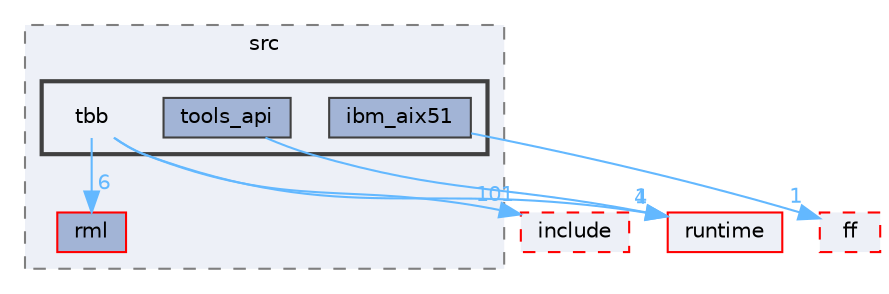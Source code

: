 digraph "external/taskflow/3rd-party/tbb/src/tbb"
{
 // LATEX_PDF_SIZE
  bgcolor="transparent";
  edge [fontname=Helvetica,fontsize=10,labelfontname=Helvetica,labelfontsize=10];
  node [fontname=Helvetica,fontsize=10,shape=box,height=0.2,width=0.4];
  compound=true
  subgraph clusterdir_14d61c6423156606d31604b4ad442164 {
    graph [ bgcolor="#edf0f7", pencolor="grey50", label="src", fontname=Helvetica,fontsize=10 style="filled,dashed", URL="dir_14d61c6423156606d31604b4ad442164.html",tooltip=""]
  dir_8ac49ca18f778db29134adb9fcac139c [label="rml", fillcolor="#a2b4d6", color="red", style="filled", URL="dir_8ac49ca18f778db29134adb9fcac139c.html",tooltip=""];
  subgraph clusterdir_6aae80996ac383cede5aa4d905dd8f6e {
    graph [ bgcolor="#edf0f7", pencolor="grey25", label="", fontname=Helvetica,fontsize=10 style="filled,bold", URL="dir_6aae80996ac383cede5aa4d905dd8f6e.html",tooltip=""]
    dir_6aae80996ac383cede5aa4d905dd8f6e [shape=plaintext, label="tbb"];
  dir_b07418c5f0fcdbdd5ab9cb76fd232530 [label="ibm_aix51", fillcolor="#a2b4d6", color="grey25", style="filled", URL="dir_b07418c5f0fcdbdd5ab9cb76fd232530.html",tooltip=""];
  dir_3506912d46f8d62a47e84690f554f674 [label="tools_api", fillcolor="#a2b4d6", color="grey25", style="filled", URL="dir_3506912d46f8d62a47e84690f554f674.html",tooltip=""];
  }
  }
  dir_76847c2e48732228b0d9f5df109ae853 [label="ff", fillcolor="#edf0f7", color="red", style="filled,dashed", URL="dir_76847c2e48732228b0d9f5df109ae853.html",tooltip=""];
  dir_9a108c806b4257aefe6c62ce1f799fad [label="include", fillcolor="#edf0f7", color="red", style="filled,dashed", URL="dir_9a108c806b4257aefe6c62ce1f799fad.html",tooltip=""];
  dir_cb031e414f281a658b23dddb30bb9d2c [label="runtime", fillcolor="#edf0f7", color="red", style="filled", URL="dir_cb031e414f281a658b23dddb30bb9d2c.html",tooltip=""];
  dir_6aae80996ac383cede5aa4d905dd8f6e->dir_8ac49ca18f778db29134adb9fcac139c [headlabel="6", labeldistance=1.5 headhref="dir_000825_000615.html" href="dir_000825_000615.html" color="steelblue1" fontcolor="steelblue1"];
  dir_6aae80996ac383cede5aa4d905dd8f6e->dir_9a108c806b4257aefe6c62ce1f799fad [headlabel="101", labeldistance=1.5 headhref="dir_000825_000389.html" href="dir_000825_000389.html" color="steelblue1" fontcolor="steelblue1"];
  dir_6aae80996ac383cede5aa4d905dd8f6e->dir_cb031e414f281a658b23dddb30bb9d2c [headlabel="4", labeldistance=1.5 headhref="dir_000825_000628.html" href="dir_000825_000628.html" color="steelblue1" fontcolor="steelblue1"];
  dir_b07418c5f0fcdbdd5ab9cb76fd232530->dir_76847c2e48732228b0d9f5df109ae853 [headlabel="1", labeldistance=1.5 headhref="dir_000375_000311.html" href="dir_000375_000311.html" color="steelblue1" fontcolor="steelblue1"];
  dir_3506912d46f8d62a47e84690f554f674->dir_cb031e414f281a658b23dddb30bb9d2c [headlabel="1", labeldistance=1.5 headhref="dir_000867_000628.html" href="dir_000867_000628.html" color="steelblue1" fontcolor="steelblue1"];
}
